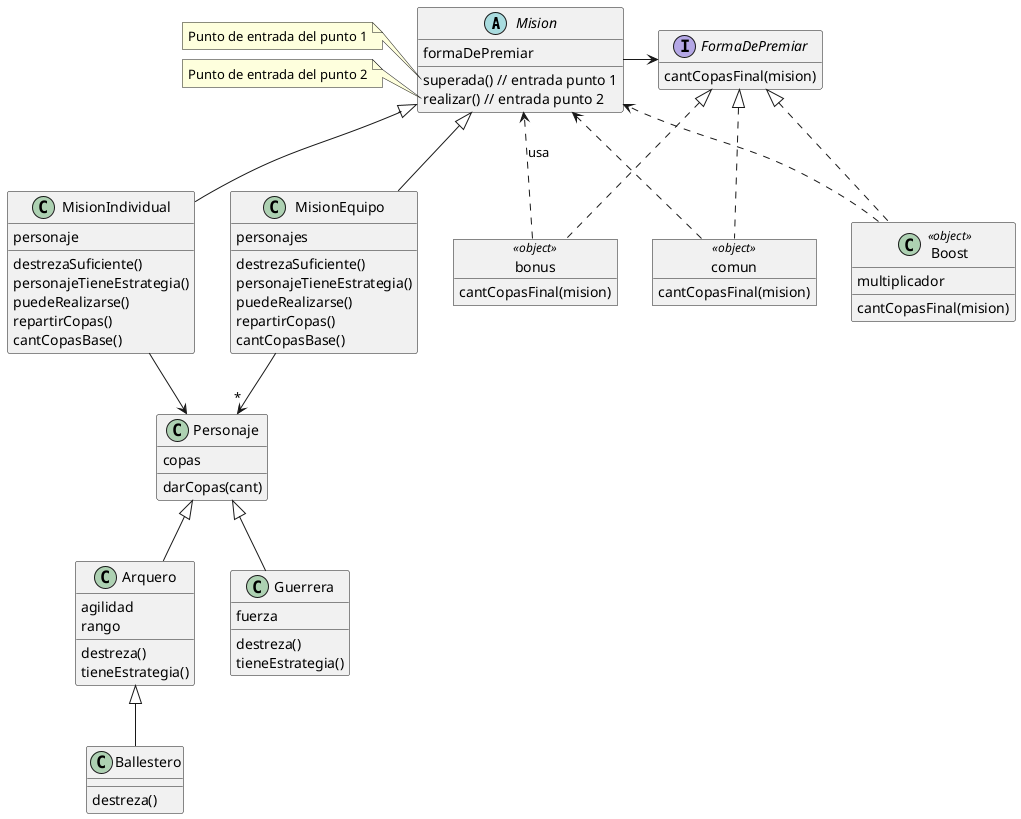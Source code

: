 @startuml
abstract class Mision {
    formaDePremiar
    superada() // entrada punto 1
    realizar() // entrada punto 2
}

note left of Mision::superada
  Punto de entrada del punto 1
end note
note left of Mision::realizar
  Punto de entrada del punto 2
end note

class MisionIndividual {
    personaje
    destrezaSuficiente()
    personajeTieneEstrategia()
    puedeRealizarse()
    repartirCopas()
    cantCopasBase()
}

class MisionEquipo {
    personajes
    destrezaSuficiente()
    personajeTieneEstrategia()
    puedeRealizarse()
    repartirCopas()
    cantCopasBase()
}

class Personaje {
   copas
   darCopas(cant)
}

Mision <|-- MisionEquipo
Mision <|-- MisionIndividual

MisionEquipo -->"*" Personaje
MisionIndividual --> Personaje

class Arquero {
  agilidad
  rango
  destreza()
  tieneEstrategia()
}
class Ballestero {
  destreza()
}
class Guerrera {
  fuerza
  destreza()
  tieneEstrategia()
}

Personaje <|-- Arquero
Personaje <|-- Guerrera
Arquero <|-- Ballestero

object bonus <<object>> {
    cantCopasFinal(mision)   
}
object comun <<object>> {
    cantCopasFinal(mision)   
}
class Boost <<object>> {
    multiplicador
    cantCopasFinal(mision)   
}

interface FormaDePremiar {
    cantCopasFinal(mision)   
}
hide FormaDePremiar fields

FormaDePremiar <|.. bonus
FormaDePremiar <|.. Boost
FormaDePremiar <|.. comun
Mision -> FormaDePremiar

bonus ..> Mision :usa
comun ..> Mision
Boost ..> Mision

@enduml
